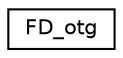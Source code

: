 digraph "Graphical Class Hierarchy"
{
 // LATEX_PDF_SIZE
  edge [fontname="Helvetica",fontsize="10",labelfontname="Helvetica",labelfontsize="10"];
  node [fontname="Helvetica",fontsize="10",shape=record];
  rankdir="LR";
  Node0 [label="FD_otg",height=0.2,width=0.4,color="black", fillcolor="white", style="filled",URL="$structFD__otg.html",tooltip=" "];
}
